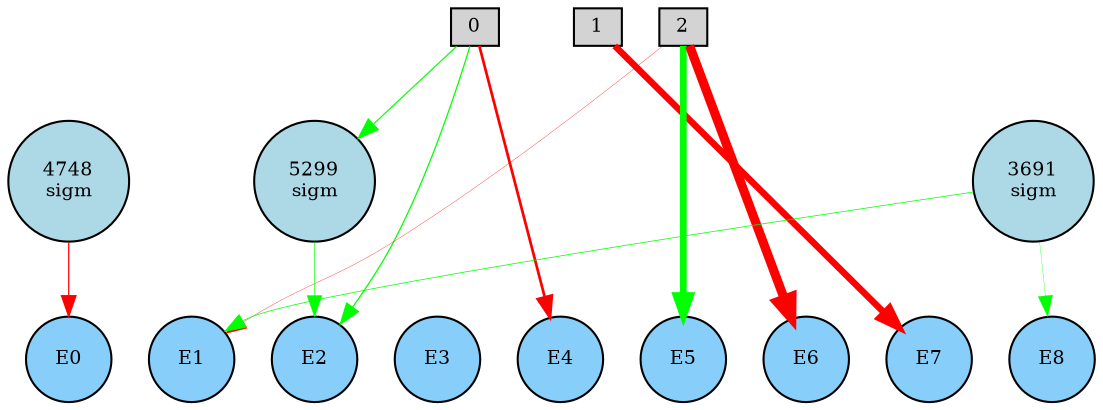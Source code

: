 digraph {
	node [fontsize=9 height=0.2 shape=circle width=0.2]
	subgraph inputs {
		node [shape=box style=filled]
		rank=source
		0 [fillcolor=lightgray]
		1 [fillcolor=lightgray]
		0 -> 1 [style=invis]
		2 [fillcolor=lightgray]
		1 -> 2 [style=invis]
	}
	subgraph outputs {
		node [style=filled]
		rank=sink
		E0 [fillcolor=lightskyblue fontsize=9 height=0.2 shape=circle width=0.2]
		E1 [fillcolor=lightskyblue fontsize=9 height=0.2 shape=circle width=0.2]
		E0 -> E1 [style=invis]
		E2 [fillcolor=lightskyblue fontsize=9 height=0.2 shape=circle width=0.2]
		E1 -> E2 [style=invis]
		E3 [fillcolor=lightskyblue fontsize=9 height=0.2 shape=circle width=0.2]
		E2 -> E3 [style=invis]
		E4 [fillcolor=lightskyblue fontsize=9 height=0.2 shape=circle width=0.2]
		E3 -> E4 [style=invis]
		E5 [fillcolor=lightskyblue fontsize=9 height=0.2 shape=circle width=0.2]
		E4 -> E5 [style=invis]
		E6 [fillcolor=lightskyblue fontsize=9 height=0.2 shape=circle width=0.2]
		E5 -> E6 [style=invis]
		E7 [fillcolor=lightskyblue fontsize=9 height=0.2 shape=circle width=0.2]
		E6 -> E7 [style=invis]
		E8 [fillcolor=lightskyblue fontsize=9 height=0.2 shape=circle width=0.2]
		E7 -> E8 [style=invis]
	}
	3691 [label="3691
sigm" fillcolor=lightblue style=filled]
	4748 [label="4748
sigm" fillcolor=lightblue style=filled]
	5299 [label="5299
sigm" fillcolor=lightblue style=filled]
	0 -> E4 [color=red penwidth=1.3112828805672432 style=solid]
	2 -> E6 [color=red penwidth=4.397283917837968 style=solid]
	2 -> E5 [color=green penwidth=3.196704579595576 style=solid]
	1 -> E7 [color=red penwidth=3.1460171401706183 style=solid]
	0 -> E2 [color=green penwidth=0.6024968719806443 style=solid]
	3691 -> E8 [color=green penwidth=0.15434439234423208 style=solid]
	3691 -> E1 [color=green penwidth=0.35242614200974187 style=solid]
	2 -> E1 [color=red penwidth=0.16073566457529964 style=solid]
	0 -> 5299 [color=green penwidth=0.563202832992389 style=solid]
	5299 -> E2 [color=green penwidth=0.299956238091054 style=solid]
	4748 -> E0 [color=red penwidth=0.5964091395038593 style=solid]
}
